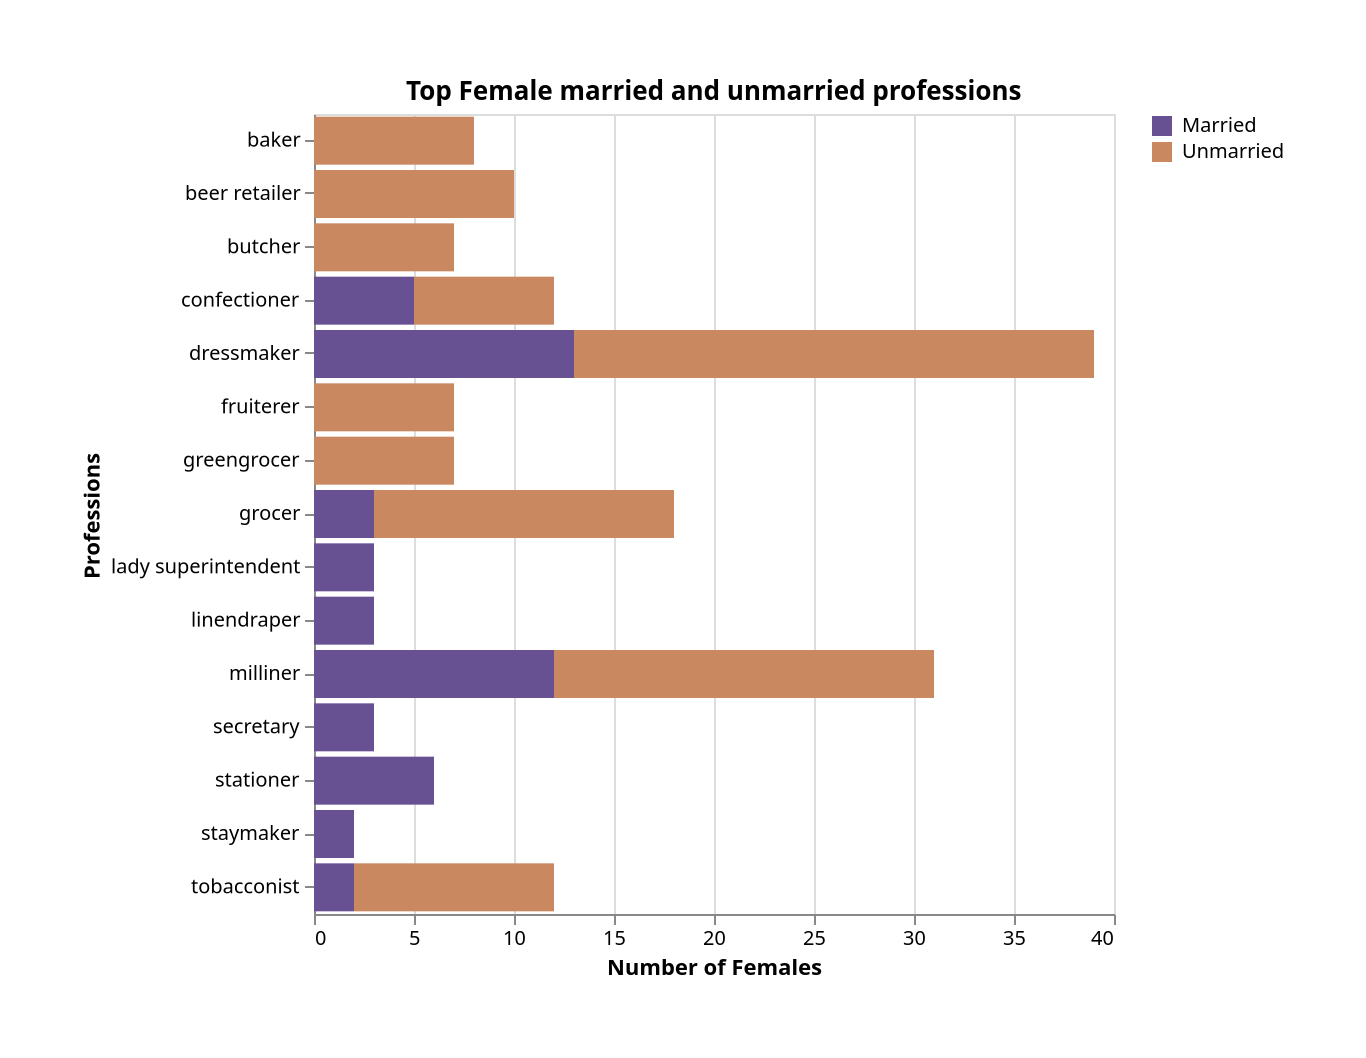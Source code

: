 {
    "$schema": "https://vega.github.io/schema/vega-lite/v4.json",
    "title": "Top Female married and unmarried professions",
    "description:": "A stcked bar chart, showing the top Female professions for married (Mrs.) and unmarried (Miss.) women.",
    "width": 400,
    "height": 400,
    "padding": 40,

    "data": {
        "values": [
            { "profession": "dressmaker", "value": 26, "married": 0 },
            { "profession": "milliner", "value": 19, "married": 0 },
            { "profession": "grocer", "value": 15, "married": 0 },
            { "profession": "tobacconist", "value": 10, "married": 0 },
            { "profession": "beer retailer", "value": 10, "married": 0 },
            { "profession": "baker", "value": 8, "married": 0 },
            { "profession": "greengrocer", "value": 7, "married": 0 },
            { "profession": "fruiterer", "value": 7, "married": 0 },
            { "profession": "confectioner", "value": 7, "married": 0 },
            { "profession": "butcher", "value": 7, "married": 0 },

            { "profession": "dressmaker", "value": 13, "married": 1 },
            { "profession": "milliner", "value": 12, "married": 1 },
            { "profession": "stationer", "value": 6, "married": 1 },
            { "profession": "confectioner", "value": 5, "married": 1 },
            { "profession": "secretary", "value": 3, "married": 1 },
            { "profession": "linendraper", "value": 3, "married": 1 },
            { "profession": "lady superintendent", "value": 3, "married": 1 },
            { "profession": "grocer", "value": 3, "married": 1 },
            { "profession": "tobacconist", "value": 2, "married": 1 },
            { "profession": "staymaker", "value": 2, "married": 1 }
        ]
    },

    "transform": [
        { "calculate": "datum.married == 1 ? 'Married' : 'Unmarried'", "as": "legend" }
    ],

    "mark": "bar",
    "encoding": {
        "x": { "field": "value", "type": "quantitative", "title": "Number of Females" },
        "y": { "field": "profession", "type": "nominal", "title": "Professions" },
        "color": {
            "field": "legend",
            "type": "nominal",
            "scale": { "range": ["#675193", "#ca8861"] },
            "title": null
        }
    }
}
